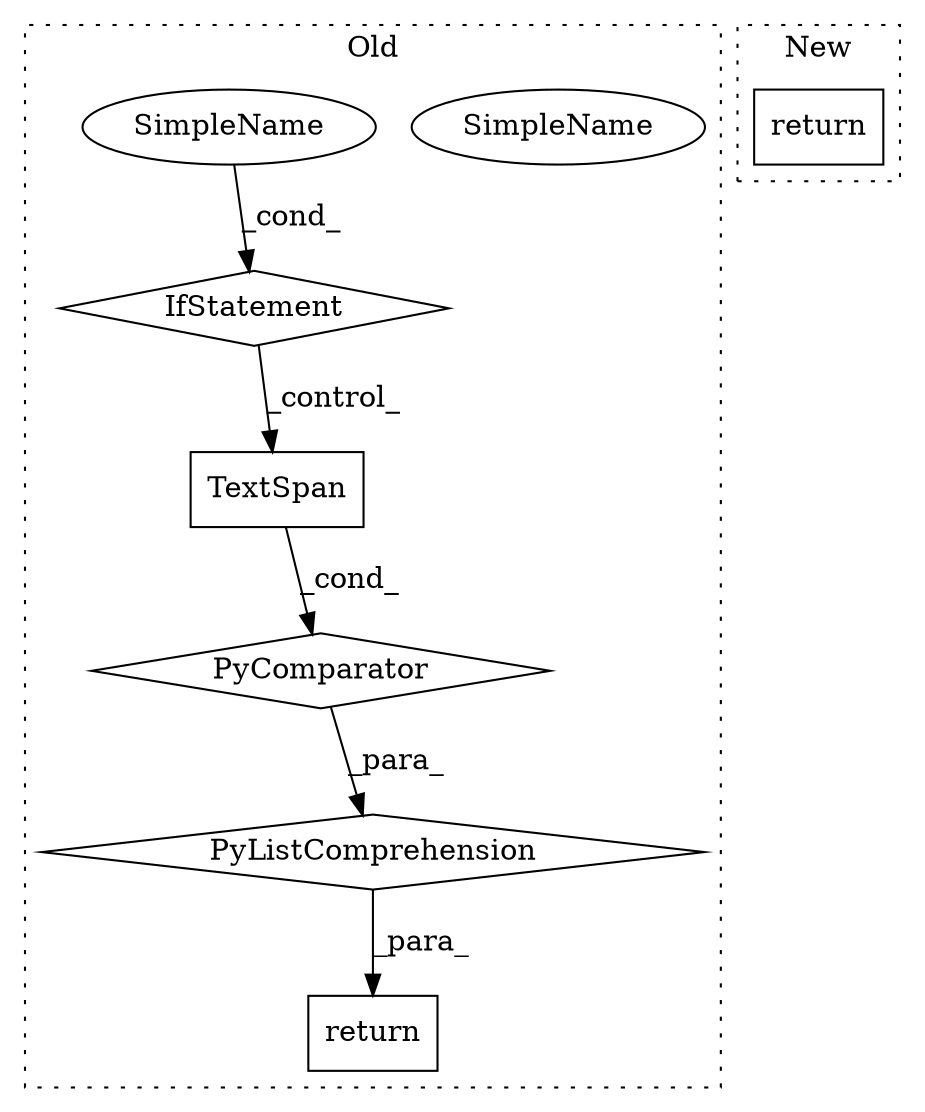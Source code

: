 digraph G {
subgraph cluster0 {
1 [label="TextSpan" a="32" s="1152,1188" l="9,1" shape="box"];
3 [label="return" a="41" s="1134" l="18" shape="box"];
4 [label="IfStatement" a="25" s="1247" l="31" shape="diamond"];
5 [label="SimpleName" a="42" s="1270" l="8" shape="ellipse"];
6 [label="PyListComprehension" a="109" s="1152" l="281" shape="diamond"];
7 [label="PyComparator" a="113" s="1247" l="31" shape="diamond"];
8 [label="SimpleName" a="42" s="1270" l="8" shape="ellipse"];
label = "Old";
style="dotted";
}
subgraph cluster1 {
2 [label="return" a="41" s="1616" l="18" shape="box"];
label = "New";
style="dotted";
}
1 -> 7 [label="_cond_"];
4 -> 1 [label="_control_"];
6 -> 3 [label="_para_"];
7 -> 6 [label="_para_"];
8 -> 4 [label="_cond_"];
}